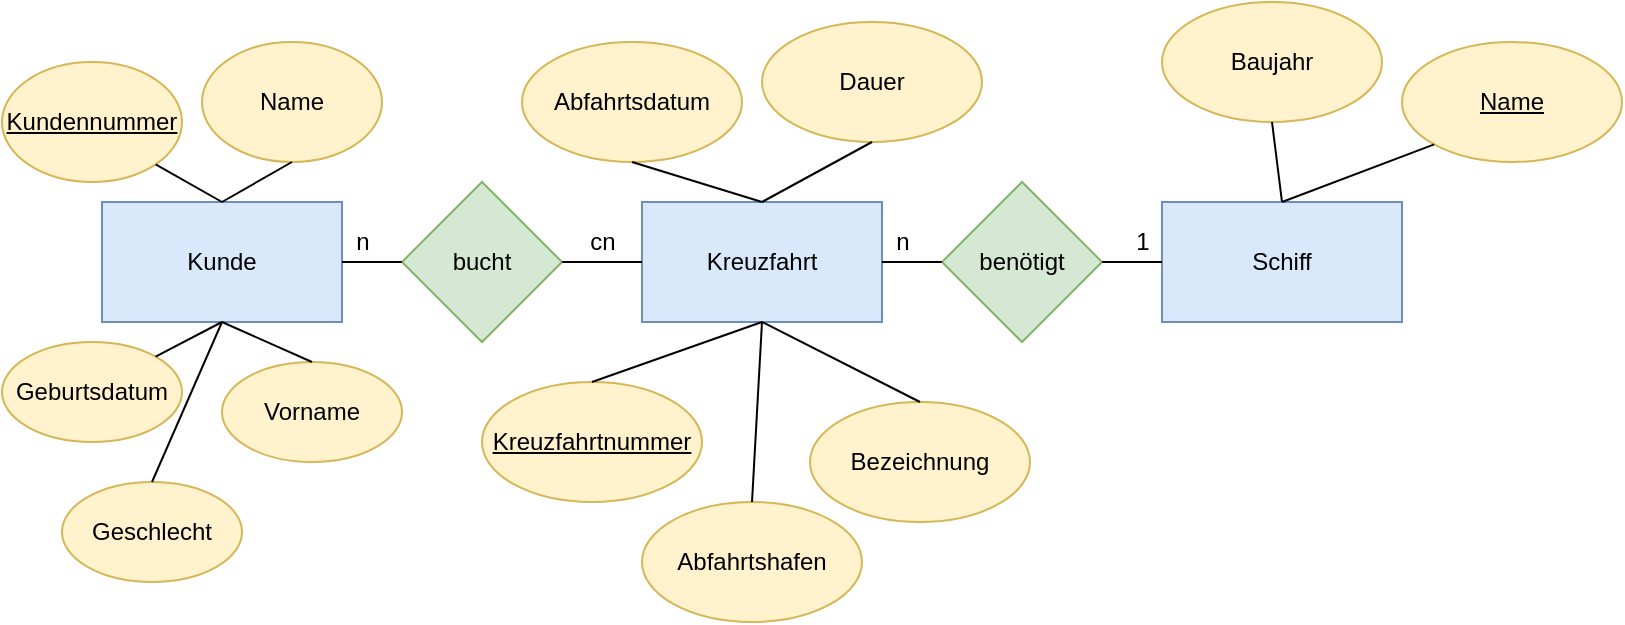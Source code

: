 <mxfile version="20.3.0" type="device"><diagram id="fuNMKexa4OeWKlZ3LTyI" name="Seite-1"><mxGraphModel dx="1234" dy="787" grid="1" gridSize="10" guides="1" tooltips="1" connect="1" arrows="1" fold="1" page="1" pageScale="1" pageWidth="827" pageHeight="1169" math="0" shadow="0"><root><mxCell id="0"/><mxCell id="1" parent="0"/><mxCell id="aRDo9GJpEdeUc5MEStGX-1" value="Kreuzfahrt" style="rounded=0;whiteSpace=wrap;html=1;fillColor=#dae8fc;strokeColor=#6c8ebf;" parent="1" vertex="1"><mxGeometry x="330" y="290" width="120" height="60" as="geometry"/></mxCell><mxCell id="aRDo9GJpEdeUc5MEStGX-2" value="Schiff" style="rounded=0;whiteSpace=wrap;html=1;fillColor=#dae8fc;strokeColor=#6c8ebf;" parent="1" vertex="1"><mxGeometry x="590" y="290" width="120" height="60" as="geometry"/></mxCell><mxCell id="aRDo9GJpEdeUc5MEStGX-3" value="Kunde" style="rounded=0;whiteSpace=wrap;html=1;fillColor=#dae8fc;strokeColor=#6c8ebf;" parent="1" vertex="1"><mxGeometry x="60" y="290" width="120" height="60" as="geometry"/></mxCell><mxCell id="aRDo9GJpEdeUc5MEStGX-5" value="bucht" style="rhombus;whiteSpace=wrap;html=1;fillColor=#d5e8d4;strokeColor=#82b366;" parent="1" vertex="1"><mxGeometry x="210" y="280" width="80" height="80" as="geometry"/></mxCell><mxCell id="aRDo9GJpEdeUc5MEStGX-6" value="benötigt" style="rhombus;whiteSpace=wrap;html=1;fillColor=#d5e8d4;strokeColor=#82b366;" parent="1" vertex="1"><mxGeometry x="480" y="280" width="80" height="80" as="geometry"/></mxCell><mxCell id="aRDo9GJpEdeUc5MEStGX-7" value="&lt;u&gt;Kundennummer&lt;span style=&quot;color: rgba(0, 0, 0, 0); font-family: monospace; font-size: 0px; text-align: start;&quot;&gt;%3CmxGraphModel%3E%3Croot%3E%3CmxCell%20id%3D%220%22%2F%3E%3CmxCell%20id%3D%221%22%20parent%3D%220%22%2F%3E%3CmxCell%20id%3D%222%22%20value%3D%22%22%20style%3D%22rhombus%3BwhiteSpace%3Dwrap%3Bhtml%3D1%3BfillColor%3D%23d5e8d4%3BstrokeColor%3D%2382b366%3B%22%20vertex%3D%221%22%20parent%3D%221%22%3E%3CmxGeometry%20x%3D%22370%22%20y%3D%22460%22%20width%3D%2280%22%20height%3D%2280%22%20as%3D%22geometry%22%2F%3E%3C%2FmxCell%3E%3C%2Froot%3E%3C%2FmxGraphModel%3E&lt;/span&gt;&lt;/u&gt;" style="ellipse;whiteSpace=wrap;html=1;fillColor=#fff2cc;strokeColor=#d6b656;" parent="1" vertex="1"><mxGeometry x="10" y="220" width="90" height="60" as="geometry"/></mxCell><mxCell id="aRDo9GJpEdeUc5MEStGX-13" value="Geburtsdatum" style="ellipse;whiteSpace=wrap;html=1;fillColor=#fff2cc;strokeColor=#d6b656;" parent="1" vertex="1"><mxGeometry x="10" y="360" width="90" height="50" as="geometry"/></mxCell><mxCell id="aRDo9GJpEdeUc5MEStGX-14" value="Name" style="ellipse;whiteSpace=wrap;html=1;fillColor=#fff2cc;strokeColor=#d6b656;" parent="1" vertex="1"><mxGeometry x="110" y="210" width="90" height="60" as="geometry"/></mxCell><mxCell id="aRDo9GJpEdeUc5MEStGX-15" value="Vorname" style="ellipse;whiteSpace=wrap;html=1;fillColor=#fff2cc;strokeColor=#d6b656;" parent="1" vertex="1"><mxGeometry x="120" y="370" width="90" height="50" as="geometry"/></mxCell><mxCell id="aRDo9GJpEdeUc5MEStGX-16" value="Geschlecht" style="ellipse;whiteSpace=wrap;html=1;fillColor=#fff2cc;strokeColor=#d6b656;" parent="1" vertex="1"><mxGeometry x="40" y="430" width="90" height="50" as="geometry"/></mxCell><mxCell id="aRDo9GJpEdeUc5MEStGX-17" value="" style="endArrow=none;html=1;rounded=0;exitX=0.5;exitY=0;exitDx=0;exitDy=0;entryX=0.5;entryY=1;entryDx=0;entryDy=0;" parent="1" source="aRDo9GJpEdeUc5MEStGX-16" target="aRDo9GJpEdeUc5MEStGX-3" edge="1"><mxGeometry width="50" height="50" relative="1" as="geometry"><mxPoint x="390" y="520" as="sourcePoint"/><mxPoint x="440" y="470" as="targetPoint"/></mxGeometry></mxCell><mxCell id="aRDo9GJpEdeUc5MEStGX-18" value="" style="endArrow=none;html=1;rounded=0;exitX=0.5;exitY=0;exitDx=0;exitDy=0;entryX=0.5;entryY=1;entryDx=0;entryDy=0;" parent="1" source="aRDo9GJpEdeUc5MEStGX-15" target="aRDo9GJpEdeUc5MEStGX-3" edge="1"><mxGeometry width="50" height="50" relative="1" as="geometry"><mxPoint x="390" y="520" as="sourcePoint"/><mxPoint x="440" y="470" as="targetPoint"/></mxGeometry></mxCell><mxCell id="aRDo9GJpEdeUc5MEStGX-19" value="" style="endArrow=none;html=1;rounded=0;exitX=1;exitY=0;exitDx=0;exitDy=0;entryX=0.5;entryY=1;entryDx=0;entryDy=0;" parent="1" source="aRDo9GJpEdeUc5MEStGX-13" target="aRDo9GJpEdeUc5MEStGX-3" edge="1"><mxGeometry width="50" height="50" relative="1" as="geometry"><mxPoint x="390" y="520" as="sourcePoint"/><mxPoint x="440" y="470" as="targetPoint"/></mxGeometry></mxCell><mxCell id="aRDo9GJpEdeUc5MEStGX-20" value="" style="endArrow=none;html=1;rounded=0;exitX=1;exitY=1;exitDx=0;exitDy=0;entryX=0.5;entryY=0;entryDx=0;entryDy=0;" parent="1" source="aRDo9GJpEdeUc5MEStGX-7" target="aRDo9GJpEdeUc5MEStGX-3" edge="1"><mxGeometry width="50" height="50" relative="1" as="geometry"><mxPoint x="390" y="520" as="sourcePoint"/><mxPoint x="440" y="470" as="targetPoint"/></mxGeometry></mxCell><mxCell id="aRDo9GJpEdeUc5MEStGX-21" value="" style="endArrow=none;html=1;rounded=0;exitX=0.5;exitY=0;exitDx=0;exitDy=0;entryX=0.5;entryY=1;entryDx=0;entryDy=0;" parent="1" source="aRDo9GJpEdeUc5MEStGX-3" target="aRDo9GJpEdeUc5MEStGX-14" edge="1"><mxGeometry width="50" height="50" relative="1" as="geometry"><mxPoint x="390" y="520" as="sourcePoint"/><mxPoint x="440" y="470" as="targetPoint"/></mxGeometry></mxCell><mxCell id="aRDo9GJpEdeUc5MEStGX-22" value="&lt;u&gt;Kreuzfahrtnummer&lt;/u&gt;" style="ellipse;whiteSpace=wrap;html=1;fillColor=#fff2cc;strokeColor=#d6b656;" parent="1" vertex="1"><mxGeometry x="250" y="380" width="110" height="60" as="geometry"/></mxCell><mxCell id="aRDo9GJpEdeUc5MEStGX-23" value="" style="endArrow=none;html=1;rounded=0;exitX=0.5;exitY=0;exitDx=0;exitDy=0;entryX=0.5;entryY=1;entryDx=0;entryDy=0;" parent="1" source="aRDo9GJpEdeUc5MEStGX-22" target="aRDo9GJpEdeUc5MEStGX-1" edge="1"><mxGeometry width="50" height="50" relative="1" as="geometry"><mxPoint x="390" y="510" as="sourcePoint"/><mxPoint x="440" y="460" as="targetPoint"/></mxGeometry></mxCell><mxCell id="aRDo9GJpEdeUc5MEStGX-24" value="Bezeichnung" style="ellipse;whiteSpace=wrap;html=1;fillColor=#fff2cc;strokeColor=#d6b656;" parent="1" vertex="1"><mxGeometry x="414" y="390" width="110" height="60" as="geometry"/></mxCell><mxCell id="aRDo9GJpEdeUc5MEStGX-25" value="Dauer" style="ellipse;whiteSpace=wrap;html=1;fillColor=#fff2cc;strokeColor=#d6b656;" parent="1" vertex="1"><mxGeometry x="390" y="200" width="110" height="60" as="geometry"/></mxCell><mxCell id="aRDo9GJpEdeUc5MEStGX-26" value="Abfahrtsdatum" style="ellipse;whiteSpace=wrap;html=1;fillColor=#fff2cc;strokeColor=#d6b656;" parent="1" vertex="1"><mxGeometry x="270" y="210" width="110" height="60" as="geometry"/></mxCell><mxCell id="aRDo9GJpEdeUc5MEStGX-27" value="Abfahrtshafen" style="ellipse;whiteSpace=wrap;html=1;fillColor=#fff2cc;strokeColor=#d6b656;" parent="1" vertex="1"><mxGeometry x="330" y="440" width="110" height="60" as="geometry"/></mxCell><mxCell id="aRDo9GJpEdeUc5MEStGX-28" value="" style="endArrow=none;html=1;rounded=0;entryX=0.5;entryY=0;entryDx=0;entryDy=0;" parent="1" target="aRDo9GJpEdeUc5MEStGX-27" edge="1"><mxGeometry width="50" height="50" relative="1" as="geometry"><mxPoint x="390" y="350" as="sourcePoint"/><mxPoint x="440" y="460" as="targetPoint"/></mxGeometry></mxCell><mxCell id="aRDo9GJpEdeUc5MEStGX-29" value="" style="endArrow=none;html=1;rounded=0;entryX=0.5;entryY=0;entryDx=0;entryDy=0;exitX=0.5;exitY=1;exitDx=0;exitDy=0;" parent="1" source="aRDo9GJpEdeUc5MEStGX-1" target="aRDo9GJpEdeUc5MEStGX-24" edge="1"><mxGeometry width="50" height="50" relative="1" as="geometry"><mxPoint x="390" y="510" as="sourcePoint"/><mxPoint x="440" y="460" as="targetPoint"/></mxGeometry></mxCell><mxCell id="aRDo9GJpEdeUc5MEStGX-30" value="" style="endArrow=none;html=1;rounded=0;exitX=0.5;exitY=1;exitDx=0;exitDy=0;entryX=0.5;entryY=0;entryDx=0;entryDy=0;" parent="1" source="aRDo9GJpEdeUc5MEStGX-26" target="aRDo9GJpEdeUc5MEStGX-1" edge="1"><mxGeometry width="50" height="50" relative="1" as="geometry"><mxPoint x="390" y="510" as="sourcePoint"/><mxPoint x="440" y="460" as="targetPoint"/></mxGeometry></mxCell><mxCell id="aRDo9GJpEdeUc5MEStGX-31" value="" style="endArrow=none;html=1;rounded=0;entryX=0.5;entryY=1;entryDx=0;entryDy=0;exitX=0.5;exitY=0;exitDx=0;exitDy=0;" parent="1" source="aRDo9GJpEdeUc5MEStGX-1" target="aRDo9GJpEdeUc5MEStGX-25" edge="1"><mxGeometry width="50" height="50" relative="1" as="geometry"><mxPoint x="390" y="510" as="sourcePoint"/><mxPoint x="440" y="460" as="targetPoint"/></mxGeometry></mxCell><mxCell id="aRDo9GJpEdeUc5MEStGX-32" value="" style="endArrow=none;html=1;rounded=0;exitX=1;exitY=0.5;exitDx=0;exitDy=0;entryX=0;entryY=0.5;entryDx=0;entryDy=0;" parent="1" source="aRDo9GJpEdeUc5MEStGX-3" target="aRDo9GJpEdeUc5MEStGX-5" edge="1"><mxGeometry width="50" height="50" relative="1" as="geometry"><mxPoint x="390" y="510" as="sourcePoint"/><mxPoint x="440" y="460" as="targetPoint"/></mxGeometry></mxCell><mxCell id="aRDo9GJpEdeUc5MEStGX-33" value="" style="endArrow=none;html=1;rounded=0;exitX=1;exitY=0.5;exitDx=0;exitDy=0;entryX=0;entryY=0.5;entryDx=0;entryDy=0;" parent="1" source="aRDo9GJpEdeUc5MEStGX-5" target="aRDo9GJpEdeUc5MEStGX-1" edge="1"><mxGeometry width="50" height="50" relative="1" as="geometry"><mxPoint x="390" y="510" as="sourcePoint"/><mxPoint x="440" y="460" as="targetPoint"/></mxGeometry></mxCell><mxCell id="aRDo9GJpEdeUc5MEStGX-35" value="" style="endArrow=none;html=1;rounded=0;entryX=1;entryY=0.5;entryDx=0;entryDy=0;exitX=0;exitY=0.5;exitDx=0;exitDy=0;" parent="1" source="aRDo9GJpEdeUc5MEStGX-6" target="aRDo9GJpEdeUc5MEStGX-1" edge="1"><mxGeometry width="50" height="50" relative="1" as="geometry"><mxPoint x="390" y="510" as="sourcePoint"/><mxPoint x="440" y="460" as="targetPoint"/></mxGeometry></mxCell><mxCell id="aRDo9GJpEdeUc5MEStGX-36" value="" style="endArrow=none;html=1;rounded=0;entryX=1;entryY=0.5;entryDx=0;entryDy=0;exitX=0;exitY=0.5;exitDx=0;exitDy=0;" parent="1" source="aRDo9GJpEdeUc5MEStGX-2" target="aRDo9GJpEdeUc5MEStGX-6" edge="1"><mxGeometry width="50" height="50" relative="1" as="geometry"><mxPoint x="390" y="510" as="sourcePoint"/><mxPoint x="440" y="460" as="targetPoint"/></mxGeometry></mxCell><mxCell id="aRDo9GJpEdeUc5MEStGX-37" value="&lt;u&gt;Name&lt;/u&gt;" style="ellipse;whiteSpace=wrap;html=1;fillColor=#fff2cc;strokeColor=#d6b656;" parent="1" vertex="1"><mxGeometry x="710" y="210" width="110" height="60" as="geometry"/></mxCell><mxCell id="aRDo9GJpEdeUc5MEStGX-38" value="Baujahr" style="ellipse;whiteSpace=wrap;html=1;fillColor=#fff2cc;strokeColor=#d6b656;" parent="1" vertex="1"><mxGeometry x="590" y="190" width="110" height="60" as="geometry"/></mxCell><mxCell id="aRDo9GJpEdeUc5MEStGX-39" value="" style="endArrow=none;html=1;rounded=0;entryX=0;entryY=1;entryDx=0;entryDy=0;exitX=0.5;exitY=0;exitDx=0;exitDy=0;" parent="1" source="aRDo9GJpEdeUc5MEStGX-2" target="aRDo9GJpEdeUc5MEStGX-37" edge="1"><mxGeometry width="50" height="50" relative="1" as="geometry"><mxPoint x="390" y="510" as="sourcePoint"/><mxPoint x="440" y="460" as="targetPoint"/></mxGeometry></mxCell><mxCell id="aRDo9GJpEdeUc5MEStGX-40" value="" style="endArrow=none;html=1;rounded=0;entryX=0.5;entryY=1;entryDx=0;entryDy=0;exitX=0.5;exitY=0;exitDx=0;exitDy=0;" parent="1" source="aRDo9GJpEdeUc5MEStGX-2" target="aRDo9GJpEdeUc5MEStGX-38" edge="1"><mxGeometry width="50" height="50" relative="1" as="geometry"><mxPoint x="390" y="510" as="sourcePoint"/><mxPoint x="440" y="460" as="targetPoint"/></mxGeometry></mxCell><mxCell id="aRDo9GJpEdeUc5MEStGX-42" value="n" style="text;html=1;align=center;verticalAlign=middle;resizable=0;points=[];autosize=1;strokeColor=none;fillColor=none;" parent="1" vertex="1"><mxGeometry x="175" y="295" width="30" height="30" as="geometry"/></mxCell><mxCell id="aRDo9GJpEdeUc5MEStGX-43" value="cn" style="text;html=1;align=center;verticalAlign=middle;resizable=0;points=[];autosize=1;strokeColor=none;fillColor=none;" parent="1" vertex="1"><mxGeometry x="290" y="295" width="40" height="30" as="geometry"/></mxCell><mxCell id="aRDo9GJpEdeUc5MEStGX-44" value="n" style="text;html=1;align=center;verticalAlign=middle;resizable=0;points=[];autosize=1;strokeColor=none;fillColor=none;" parent="1" vertex="1"><mxGeometry x="445" y="295" width="30" height="30" as="geometry"/></mxCell><mxCell id="aRDo9GJpEdeUc5MEStGX-45" value="1" style="text;html=1;align=center;verticalAlign=middle;resizable=0;points=[];autosize=1;strokeColor=none;fillColor=none;" parent="1" vertex="1"><mxGeometry x="565" y="295" width="30" height="30" as="geometry"/></mxCell></root></mxGraphModel></diagram></mxfile>